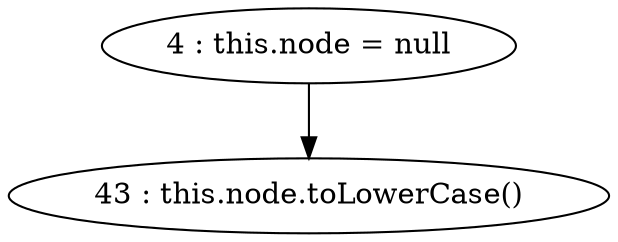 digraph G {
"4 : this.node = null"
"4 : this.node = null" -> "43 : this.node.toLowerCase()"
"43 : this.node.toLowerCase()"
}